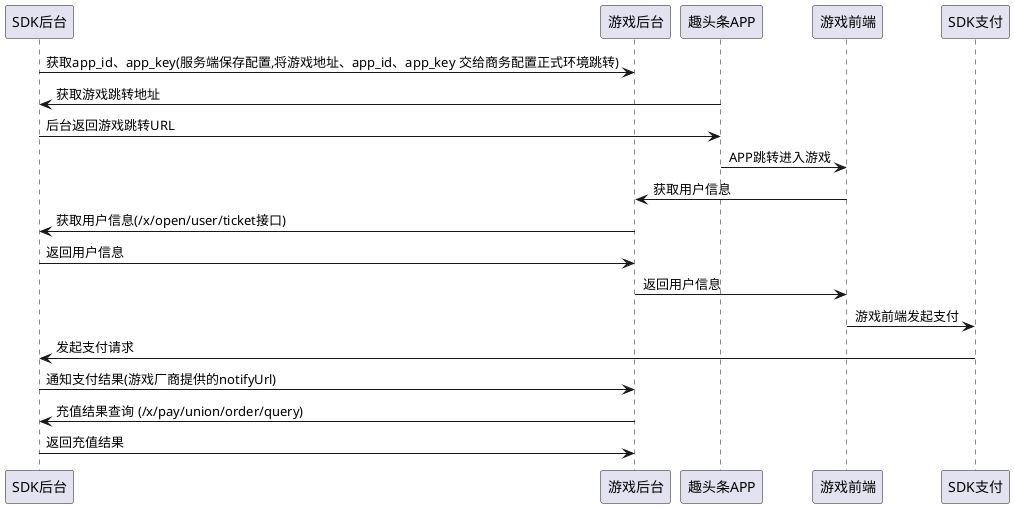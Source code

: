 @startuml
SDK后台   -> 游戏后台 :获取app_id、app_key(服务端保存配置,将游戏地址、app_id、app_key 交给商务配置正式环境跳转)
趣头条APP -> SDK后台  :获取游戏跳转地址
SDK后台   -> 趣头条APP :后台返回游戏跳转URL
趣头条APP -> 游戏前端   :APP跳转进入游戏
游戏前端  -> 游戏后台   :获取用户信息
游戏后台  -> SDK后台   :获取用户信息(/x/open/user/ticket接口)
SDK后台  -> 游戏后台   :返回用户信息
游戏后台  -> 游戏前端   :返回用户信息
游戏前端 -> SDK支付    :游戏前端发起支付
SDK支付 -> SDK后台    :发起支付请求
SDK后台 -> 游戏后台    :通知支付结果(游戏厂商提供的notifyUrl)
游戏后台 -> SDK后台    :充值结果查询 (/x/pay/union/order/query)
SDK后台 -> 游戏后台    :返回充值结果 
@enduml